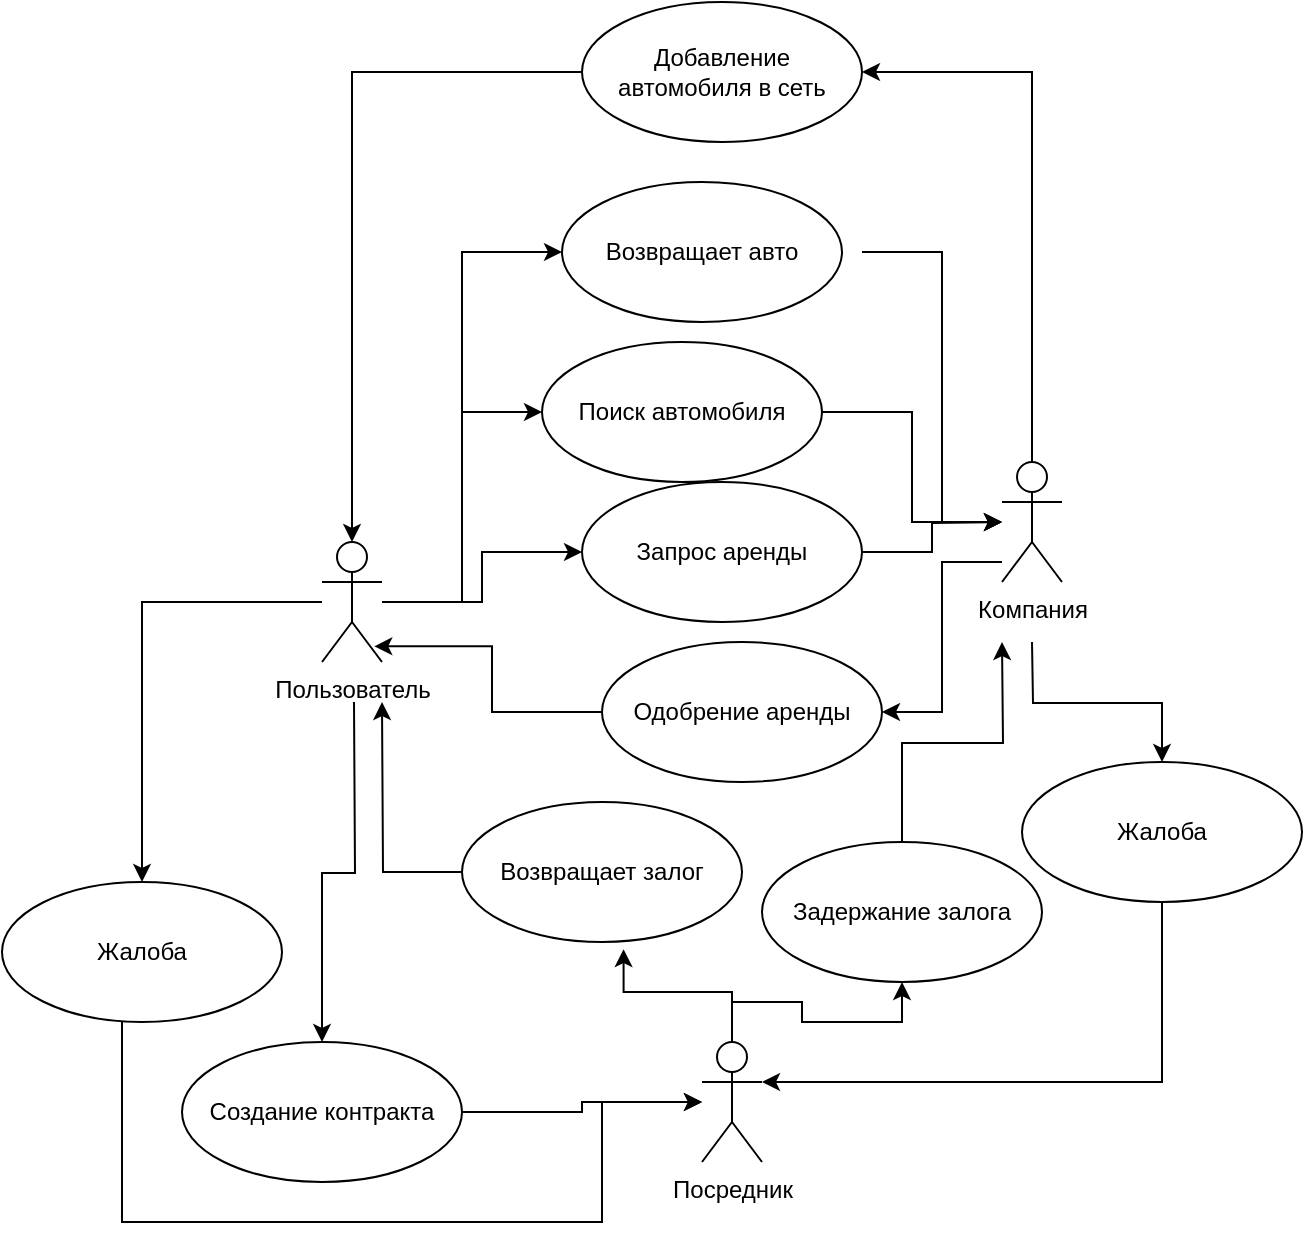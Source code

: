 <mxfile version="27.0.5">
  <diagram name="Страница — 1" id="gXxq4ePZQ3autAe8bFx6">
    <mxGraphModel dx="1188" dy="654" grid="1" gridSize="10" guides="1" tooltips="1" connect="1" arrows="1" fold="1" page="1" pageScale="1" pageWidth="827" pageHeight="1169" math="0" shadow="0">
      <root>
        <mxCell id="0" />
        <mxCell id="1" parent="0" />
        <mxCell id="lRPZ7zhTOOwzGq8nHJ4a-18" style="edgeStyle=orthogonalEdgeStyle;rounded=0;orthogonalLoop=1;jettySize=auto;html=1;entryX=0;entryY=0.5;entryDx=0;entryDy=0;" edge="1" parent="1" source="lRPZ7zhTOOwzGq8nHJ4a-13" target="lRPZ7zhTOOwzGq8nHJ4a-17">
          <mxGeometry relative="1" as="geometry" />
        </mxCell>
        <mxCell id="lRPZ7zhTOOwzGq8nHJ4a-21" style="edgeStyle=orthogonalEdgeStyle;rounded=0;orthogonalLoop=1;jettySize=auto;html=1;" edge="1" parent="1" source="lRPZ7zhTOOwzGq8nHJ4a-13" target="lRPZ7zhTOOwzGq8nHJ4a-20">
          <mxGeometry relative="1" as="geometry" />
        </mxCell>
        <mxCell id="lRPZ7zhTOOwzGq8nHJ4a-31" style="edgeStyle=orthogonalEdgeStyle;rounded=0;orthogonalLoop=1;jettySize=auto;html=1;entryX=0.5;entryY=0;entryDx=0;entryDy=0;" edge="1" parent="1" target="lRPZ7zhTOOwzGq8nHJ4a-23">
          <mxGeometry relative="1" as="geometry">
            <mxPoint x="276" y="480" as="sourcePoint" />
          </mxGeometry>
        </mxCell>
        <mxCell id="lRPZ7zhTOOwzGq8nHJ4a-37" style="edgeStyle=orthogonalEdgeStyle;rounded=0;orthogonalLoop=1;jettySize=auto;html=1;entryX=0;entryY=0.5;entryDx=0;entryDy=0;" edge="1" parent="1" source="lRPZ7zhTOOwzGq8nHJ4a-13" target="lRPZ7zhTOOwzGq8nHJ4a-36">
          <mxGeometry relative="1" as="geometry">
            <Array as="points">
              <mxPoint x="330" y="430" />
              <mxPoint x="330" y="255" />
            </Array>
          </mxGeometry>
        </mxCell>
        <mxCell id="lRPZ7zhTOOwzGq8nHJ4a-46" style="edgeStyle=orthogonalEdgeStyle;rounded=0;orthogonalLoop=1;jettySize=auto;html=1;entryX=0.5;entryY=0;entryDx=0;entryDy=0;" edge="1" parent="1" source="lRPZ7zhTOOwzGq8nHJ4a-13" target="lRPZ7zhTOOwzGq8nHJ4a-45">
          <mxGeometry relative="1" as="geometry" />
        </mxCell>
        <mxCell id="lRPZ7zhTOOwzGq8nHJ4a-13" value="Пользователь" style="shape=umlActor;verticalLabelPosition=bottom;verticalAlign=top;html=1;" vertex="1" parent="1">
          <mxGeometry x="260" y="400" width="30" height="60" as="geometry" />
        </mxCell>
        <mxCell id="lRPZ7zhTOOwzGq8nHJ4a-29" style="edgeStyle=orthogonalEdgeStyle;rounded=0;orthogonalLoop=1;jettySize=auto;html=1;entryX=1;entryY=0.5;entryDx=0;entryDy=0;" edge="1" parent="1" source="lRPZ7zhTOOwzGq8nHJ4a-14" target="lRPZ7zhTOOwzGq8nHJ4a-28">
          <mxGeometry relative="1" as="geometry">
            <Array as="points">
              <mxPoint x="570" y="410" />
              <mxPoint x="570" y="485" />
            </Array>
          </mxGeometry>
        </mxCell>
        <mxCell id="lRPZ7zhTOOwzGq8nHJ4a-40" style="edgeStyle=orthogonalEdgeStyle;rounded=0;orthogonalLoop=1;jettySize=auto;html=1;entryX=0.5;entryY=0;entryDx=0;entryDy=0;" edge="1" parent="1" target="lRPZ7zhTOOwzGq8nHJ4a-39">
          <mxGeometry relative="1" as="geometry">
            <mxPoint x="615" y="450" as="sourcePoint" />
          </mxGeometry>
        </mxCell>
        <mxCell id="lRPZ7zhTOOwzGq8nHJ4a-51" style="edgeStyle=orthogonalEdgeStyle;rounded=0;orthogonalLoop=1;jettySize=auto;html=1;entryX=1;entryY=0.5;entryDx=0;entryDy=0;" edge="1" parent="1" source="lRPZ7zhTOOwzGq8nHJ4a-14" target="lRPZ7zhTOOwzGq8nHJ4a-50">
          <mxGeometry relative="1" as="geometry">
            <Array as="points">
              <mxPoint x="615" y="165" />
            </Array>
          </mxGeometry>
        </mxCell>
        <mxCell id="lRPZ7zhTOOwzGq8nHJ4a-14" value="Компания" style="shape=umlActor;verticalLabelPosition=bottom;verticalAlign=top;html=1;" vertex="1" parent="1">
          <mxGeometry x="600" y="360" width="30" height="60" as="geometry" />
        </mxCell>
        <mxCell id="lRPZ7zhTOOwzGq8nHJ4a-43" style="edgeStyle=orthogonalEdgeStyle;rounded=0;orthogonalLoop=1;jettySize=auto;html=1;" edge="1" parent="1" source="lRPZ7zhTOOwzGq8nHJ4a-15" target="lRPZ7zhTOOwzGq8nHJ4a-42">
          <mxGeometry relative="1" as="geometry" />
        </mxCell>
        <mxCell id="lRPZ7zhTOOwzGq8nHJ4a-15" value="Посредник" style="shape=umlActor;verticalLabelPosition=bottom;verticalAlign=top;html=1;" vertex="1" parent="1">
          <mxGeometry x="450" y="650" width="30" height="60" as="geometry" />
        </mxCell>
        <mxCell id="lRPZ7zhTOOwzGq8nHJ4a-19" style="edgeStyle=orthogonalEdgeStyle;rounded=0;orthogonalLoop=1;jettySize=auto;html=1;exitX=1;exitY=0.5;exitDx=0;exitDy=0;" edge="1" parent="1" source="lRPZ7zhTOOwzGq8nHJ4a-17" target="lRPZ7zhTOOwzGq8nHJ4a-14">
          <mxGeometry relative="1" as="geometry" />
        </mxCell>
        <mxCell id="lRPZ7zhTOOwzGq8nHJ4a-17" value="Поиск автомобиля" style="ellipse;whiteSpace=wrap;html=1;" vertex="1" parent="1">
          <mxGeometry x="370" y="300" width="140" height="70" as="geometry" />
        </mxCell>
        <mxCell id="lRPZ7zhTOOwzGq8nHJ4a-22" style="edgeStyle=orthogonalEdgeStyle;rounded=0;orthogonalLoop=1;jettySize=auto;html=1;" edge="1" parent="1" source="lRPZ7zhTOOwzGq8nHJ4a-20">
          <mxGeometry relative="1" as="geometry">
            <mxPoint x="600" y="390" as="targetPoint" />
          </mxGeometry>
        </mxCell>
        <mxCell id="lRPZ7zhTOOwzGq8nHJ4a-20" value="Запрос аренды" style="ellipse;whiteSpace=wrap;html=1;" vertex="1" parent="1">
          <mxGeometry x="390" y="370" width="140" height="70" as="geometry" />
        </mxCell>
        <mxCell id="lRPZ7zhTOOwzGq8nHJ4a-32" style="edgeStyle=orthogonalEdgeStyle;rounded=0;orthogonalLoop=1;jettySize=auto;html=1;" edge="1" parent="1" source="lRPZ7zhTOOwzGq8nHJ4a-23" target="lRPZ7zhTOOwzGq8nHJ4a-15">
          <mxGeometry relative="1" as="geometry" />
        </mxCell>
        <mxCell id="lRPZ7zhTOOwzGq8nHJ4a-23" value="Создание контракта" style="ellipse;whiteSpace=wrap;html=1;" vertex="1" parent="1">
          <mxGeometry x="190" y="650" width="140" height="70" as="geometry" />
        </mxCell>
        <mxCell id="lRPZ7zhTOOwzGq8nHJ4a-28" value="Одобрение аренды" style="ellipse;whiteSpace=wrap;html=1;" vertex="1" parent="1">
          <mxGeometry x="400" y="450" width="140" height="70" as="geometry" />
        </mxCell>
        <mxCell id="lRPZ7zhTOOwzGq8nHJ4a-30" style="edgeStyle=orthogonalEdgeStyle;rounded=0;orthogonalLoop=1;jettySize=auto;html=1;entryX=0.871;entryY=0.869;entryDx=0;entryDy=0;entryPerimeter=0;" edge="1" parent="1" source="lRPZ7zhTOOwzGq8nHJ4a-28" target="lRPZ7zhTOOwzGq8nHJ4a-13">
          <mxGeometry relative="1" as="geometry" />
        </mxCell>
        <mxCell id="lRPZ7zhTOOwzGq8nHJ4a-35" style="edgeStyle=orthogonalEdgeStyle;rounded=0;orthogonalLoop=1;jettySize=auto;html=1;" edge="1" parent="1" source="lRPZ7zhTOOwzGq8nHJ4a-33">
          <mxGeometry relative="1" as="geometry">
            <mxPoint x="290" y="480" as="targetPoint" />
          </mxGeometry>
        </mxCell>
        <mxCell id="lRPZ7zhTOOwzGq8nHJ4a-33" value="Возвращает залог" style="ellipse;whiteSpace=wrap;html=1;" vertex="1" parent="1">
          <mxGeometry x="330" y="530" width="140" height="70" as="geometry" />
        </mxCell>
        <mxCell id="lRPZ7zhTOOwzGq8nHJ4a-34" style="edgeStyle=orthogonalEdgeStyle;rounded=0;orthogonalLoop=1;jettySize=auto;html=1;entryX=0.577;entryY=1.051;entryDx=0;entryDy=0;entryPerimeter=0;" edge="1" parent="1" source="lRPZ7zhTOOwzGq8nHJ4a-15" target="lRPZ7zhTOOwzGq8nHJ4a-33">
          <mxGeometry relative="1" as="geometry" />
        </mxCell>
        <mxCell id="lRPZ7zhTOOwzGq8nHJ4a-36" value="Возвращает авто" style="ellipse;whiteSpace=wrap;html=1;" vertex="1" parent="1">
          <mxGeometry x="380" y="220" width="140" height="70" as="geometry" />
        </mxCell>
        <mxCell id="lRPZ7zhTOOwzGq8nHJ4a-38" style="edgeStyle=orthogonalEdgeStyle;rounded=0;orthogonalLoop=1;jettySize=auto;html=1;" edge="1" parent="1">
          <mxGeometry relative="1" as="geometry">
            <mxPoint x="530" y="255" as="sourcePoint" />
            <mxPoint x="600" y="390" as="targetPoint" />
            <Array as="points">
              <mxPoint x="570" y="255" />
              <mxPoint x="570" y="390" />
            </Array>
          </mxGeometry>
        </mxCell>
        <mxCell id="lRPZ7zhTOOwzGq8nHJ4a-41" style="edgeStyle=orthogonalEdgeStyle;rounded=0;orthogonalLoop=1;jettySize=auto;html=1;" edge="1" parent="1" source="lRPZ7zhTOOwzGq8nHJ4a-39" target="lRPZ7zhTOOwzGq8nHJ4a-15">
          <mxGeometry relative="1" as="geometry">
            <Array as="points">
              <mxPoint x="680" y="670" />
            </Array>
          </mxGeometry>
        </mxCell>
        <mxCell id="lRPZ7zhTOOwzGq8nHJ4a-39" value="Жалоба" style="ellipse;whiteSpace=wrap;html=1;" vertex="1" parent="1">
          <mxGeometry x="610" y="510" width="140" height="70" as="geometry" />
        </mxCell>
        <mxCell id="lRPZ7zhTOOwzGq8nHJ4a-44" style="edgeStyle=orthogonalEdgeStyle;rounded=0;orthogonalLoop=1;jettySize=auto;html=1;" edge="1" parent="1" source="lRPZ7zhTOOwzGq8nHJ4a-42">
          <mxGeometry relative="1" as="geometry">
            <mxPoint x="600" y="450" as="targetPoint" />
          </mxGeometry>
        </mxCell>
        <mxCell id="lRPZ7zhTOOwzGq8nHJ4a-42" value="Задержание залога" style="ellipse;whiteSpace=wrap;html=1;" vertex="1" parent="1">
          <mxGeometry x="480" y="550" width="140" height="70" as="geometry" />
        </mxCell>
        <mxCell id="lRPZ7zhTOOwzGq8nHJ4a-47" style="edgeStyle=orthogonalEdgeStyle;rounded=0;orthogonalLoop=1;jettySize=auto;html=1;" edge="1" parent="1" source="lRPZ7zhTOOwzGq8nHJ4a-45" target="lRPZ7zhTOOwzGq8nHJ4a-15">
          <mxGeometry relative="1" as="geometry">
            <Array as="points">
              <mxPoint x="160" y="740" />
              <mxPoint x="400" y="740" />
              <mxPoint x="400" y="680" />
            </Array>
          </mxGeometry>
        </mxCell>
        <mxCell id="lRPZ7zhTOOwzGq8nHJ4a-45" value="Жалоба" style="ellipse;whiteSpace=wrap;html=1;" vertex="1" parent="1">
          <mxGeometry x="100" y="570" width="140" height="70" as="geometry" />
        </mxCell>
        <mxCell id="lRPZ7zhTOOwzGq8nHJ4a-50" value="Добавление автомобиля в сеть" style="ellipse;whiteSpace=wrap;html=1;" vertex="1" parent="1">
          <mxGeometry x="390" y="130" width="140" height="70" as="geometry" />
        </mxCell>
        <mxCell id="lRPZ7zhTOOwzGq8nHJ4a-52" style="edgeStyle=orthogonalEdgeStyle;rounded=0;orthogonalLoop=1;jettySize=auto;html=1;entryX=0.5;entryY=0;entryDx=0;entryDy=0;entryPerimeter=0;" edge="1" parent="1" source="lRPZ7zhTOOwzGq8nHJ4a-50" target="lRPZ7zhTOOwzGq8nHJ4a-13">
          <mxGeometry relative="1" as="geometry" />
        </mxCell>
      </root>
    </mxGraphModel>
  </diagram>
</mxfile>

